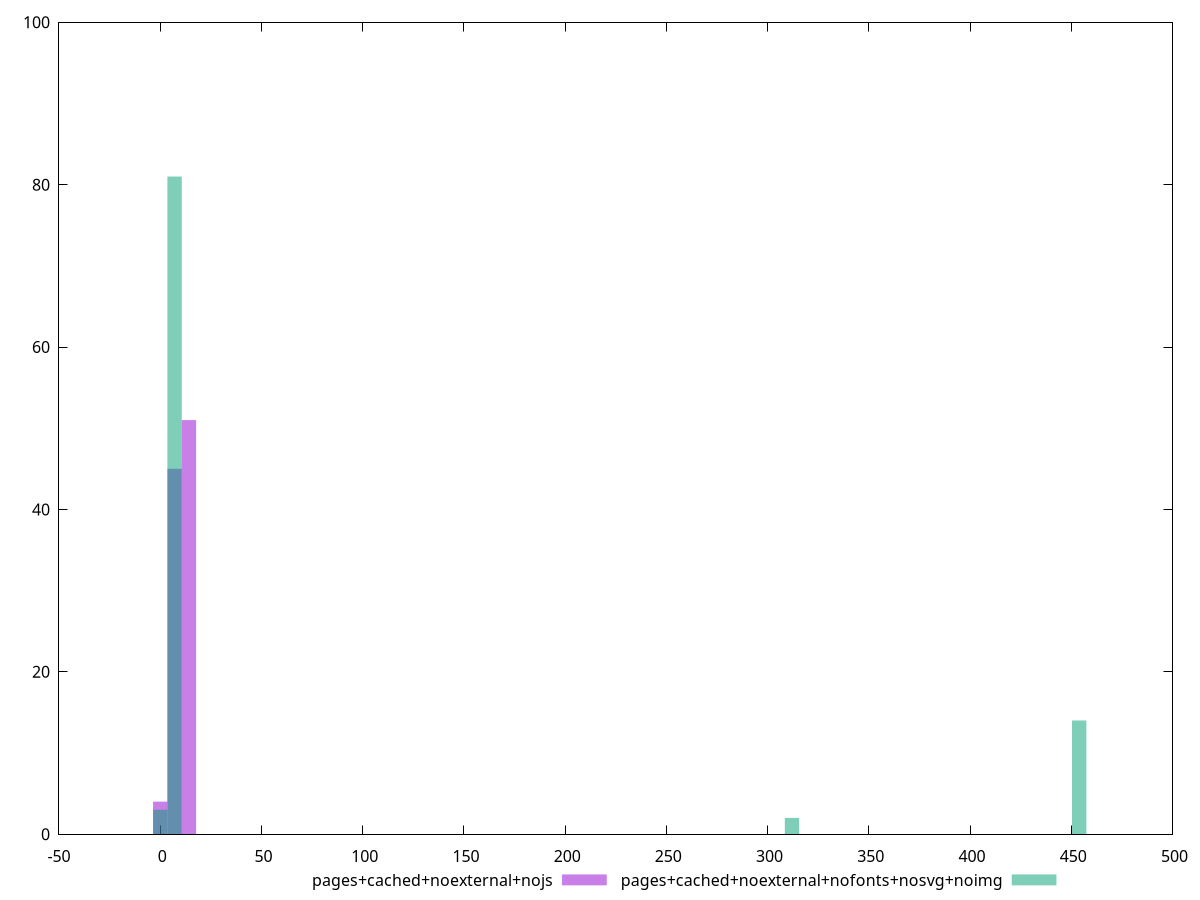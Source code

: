 reset
set terminal svg size 640, 500 enhanced background rgb 'white'
set output "reprap/render-blocking-resources/comparison/histogram/10_vs_11.svg"

$pagesCachedNoexternalNojs <<EOF
14.18449811515508 51
7.09224905757754 45
0 4
EOF

$pagesCachedNoexternalNofontsNosvgNoimg <<EOF
7.09224905757754 81
453.90393968496255 14
312.0589585334118 2
0 3
EOF

set key outside below
set boxwidth 7.09224905757754
set yrange [0:100]
set style fill transparent solid 0.5 noborder

plot \
  $pagesCachedNoexternalNojs title "pages+cached+noexternal+nojs" with boxes, \
  $pagesCachedNoexternalNofontsNosvgNoimg title "pages+cached+noexternal+nofonts+nosvg+noimg" with boxes, \


reset